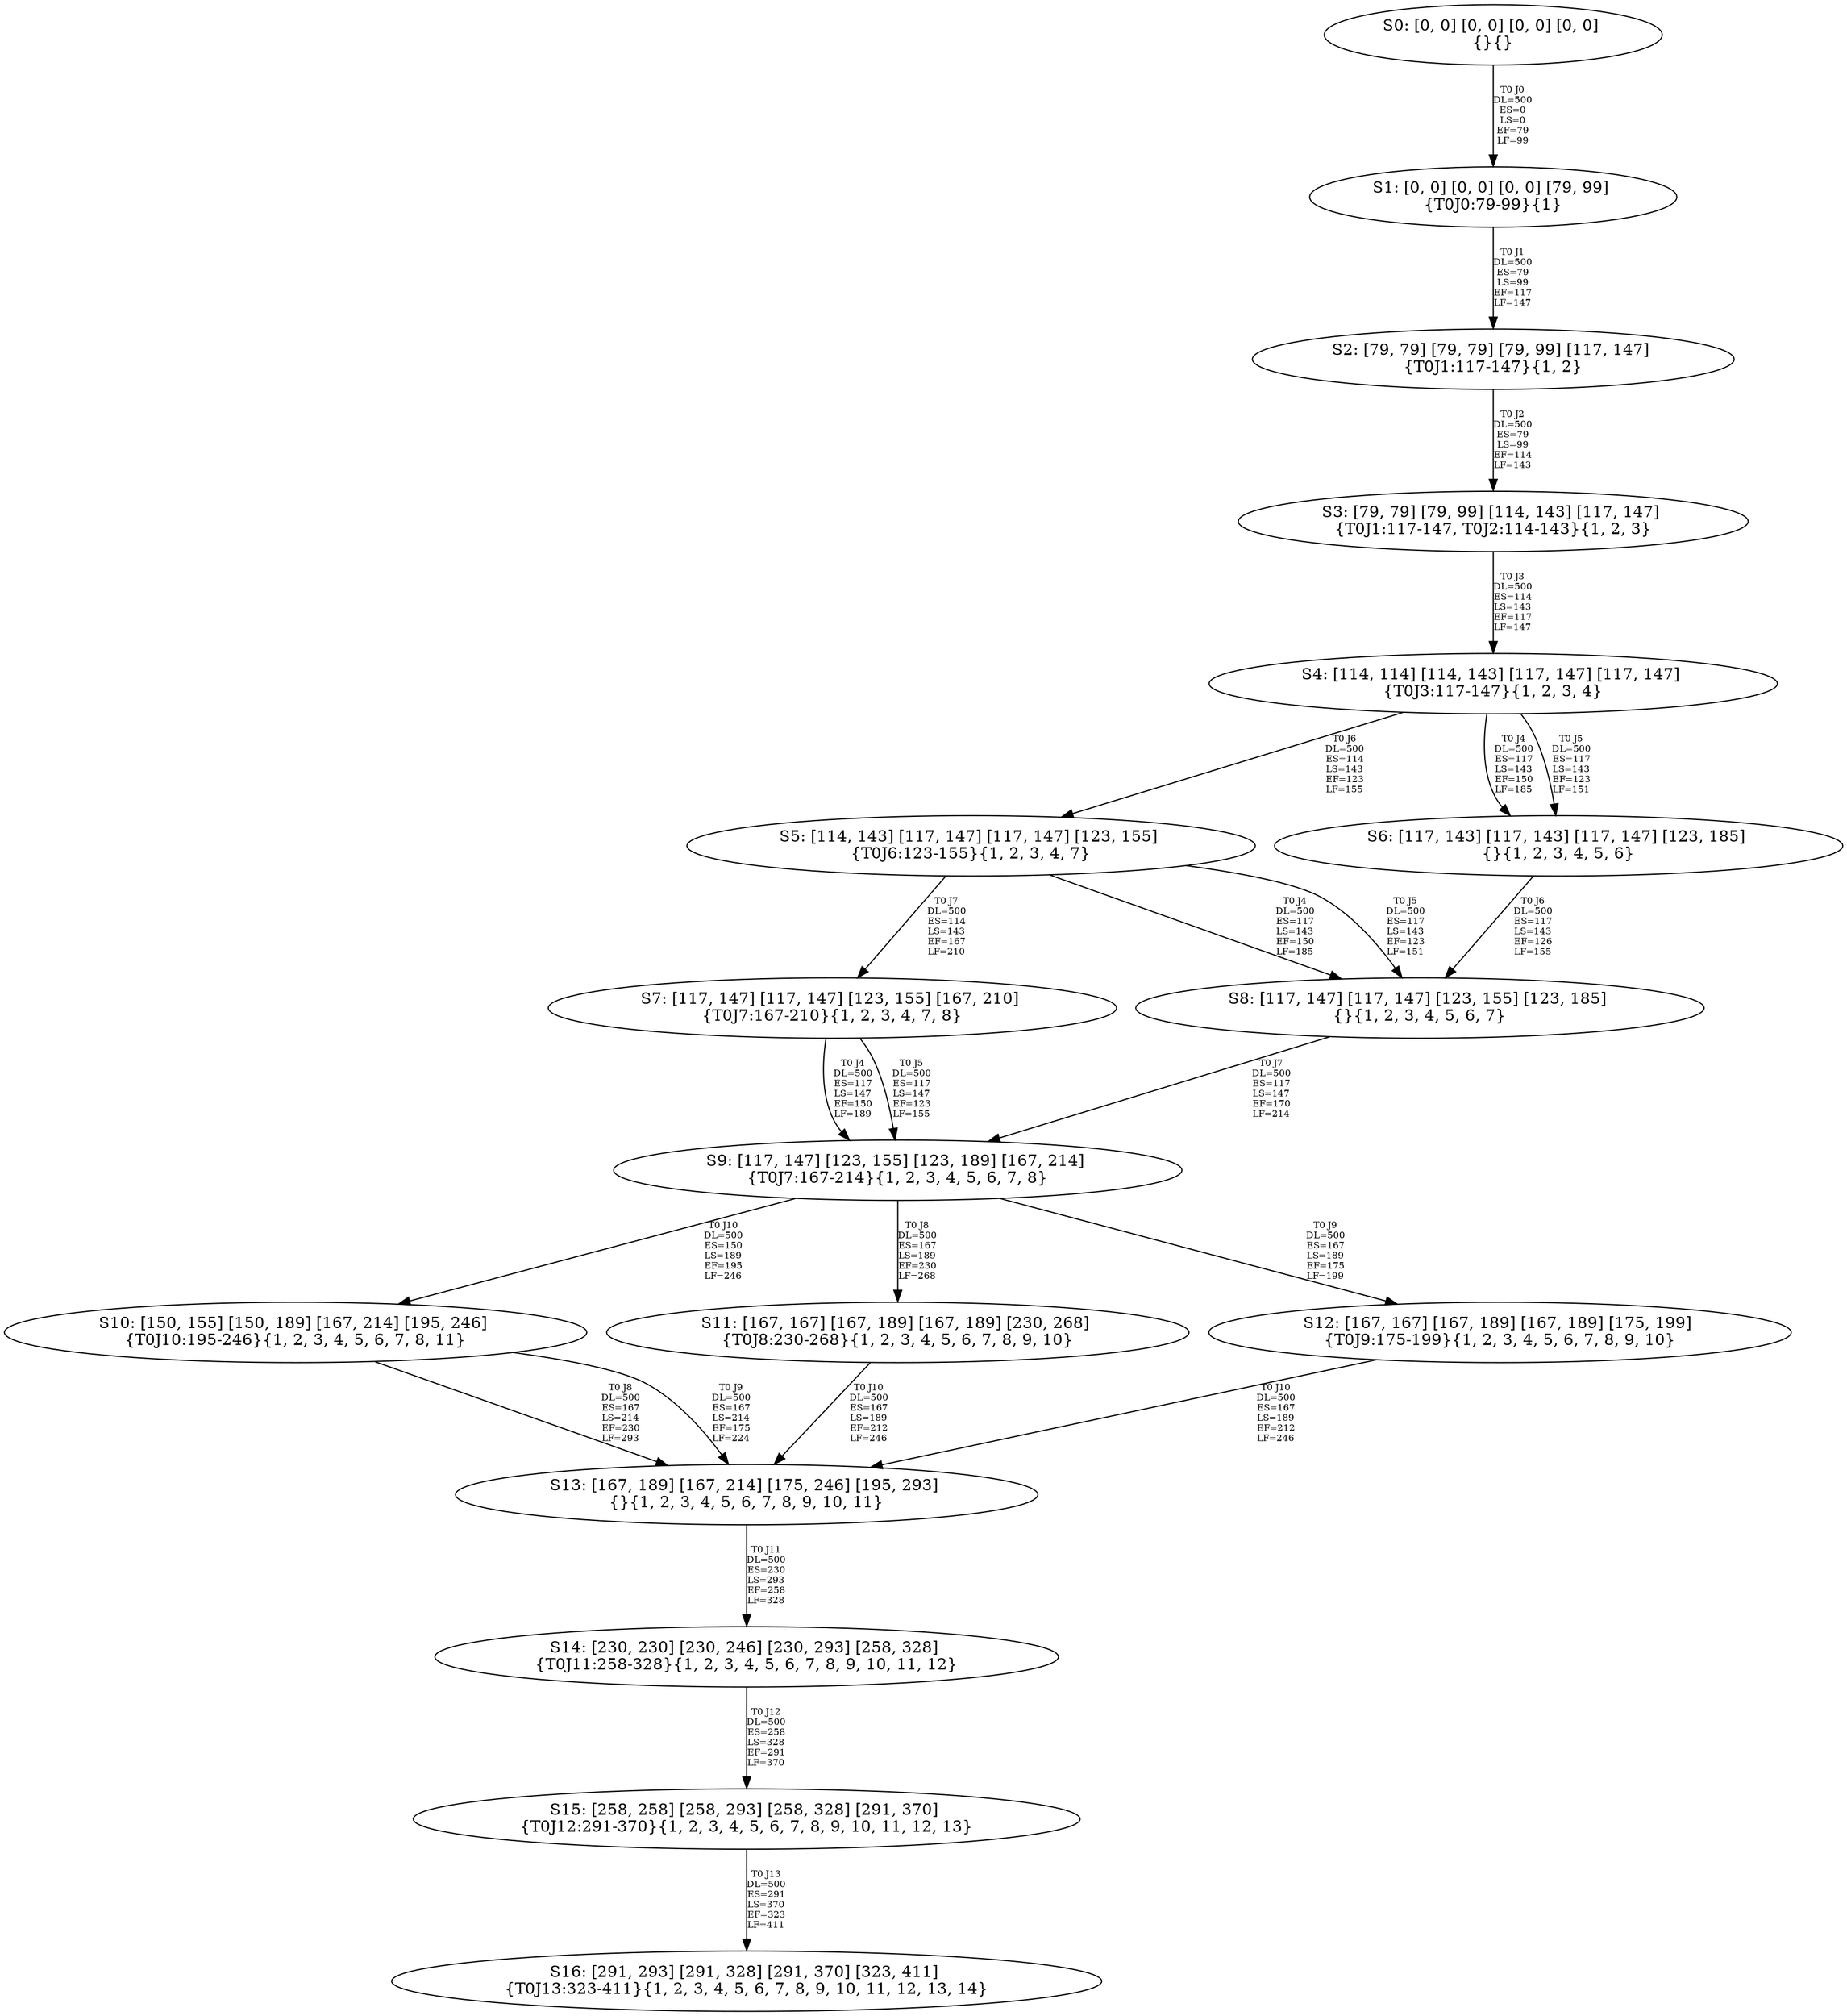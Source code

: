 digraph {
	S0[label="S0: [0, 0] [0, 0] [0, 0] [0, 0] \n{}{}"];
	S1[label="S1: [0, 0] [0, 0] [0, 0] [79, 99] \n{T0J0:79-99}{1}"];
	S2[label="S2: [79, 79] [79, 79] [79, 99] [117, 147] \n{T0J1:117-147}{1, 2}"];
	S3[label="S3: [79, 79] [79, 99] [114, 143] [117, 147] \n{T0J1:117-147, T0J2:114-143}{1, 2, 3}"];
	S4[label="S4: [114, 114] [114, 143] [117, 147] [117, 147] \n{T0J3:117-147}{1, 2, 3, 4}"];
	S5[label="S5: [114, 143] [117, 147] [117, 147] [123, 155] \n{T0J6:123-155}{1, 2, 3, 4, 7}"];
	S6[label="S6: [117, 143] [117, 143] [117, 147] [123, 185] \n{}{1, 2, 3, 4, 5, 6}"];
	S7[label="S7: [117, 147] [117, 147] [123, 155] [167, 210] \n{T0J7:167-210}{1, 2, 3, 4, 7, 8}"];
	S8[label="S8: [117, 147] [117, 147] [123, 155] [123, 185] \n{}{1, 2, 3, 4, 5, 6, 7}"];
	S9[label="S9: [117, 147] [123, 155] [123, 189] [167, 214] \n{T0J7:167-214}{1, 2, 3, 4, 5, 6, 7, 8}"];
	S10[label="S10: [150, 155] [150, 189] [167, 214] [195, 246] \n{T0J10:195-246}{1, 2, 3, 4, 5, 6, 7, 8, 11}"];
	S11[label="S11: [167, 167] [167, 189] [167, 189] [230, 268] \n{T0J8:230-268}{1, 2, 3, 4, 5, 6, 7, 8, 9, 10}"];
	S12[label="S12: [167, 167] [167, 189] [167, 189] [175, 199] \n{T0J9:175-199}{1, 2, 3, 4, 5, 6, 7, 8, 9, 10}"];
	S13[label="S13: [167, 189] [167, 214] [175, 246] [195, 293] \n{}{1, 2, 3, 4, 5, 6, 7, 8, 9, 10, 11}"];
	S14[label="S14: [230, 230] [230, 246] [230, 293] [258, 328] \n{T0J11:258-328}{1, 2, 3, 4, 5, 6, 7, 8, 9, 10, 11, 12}"];
	S15[label="S15: [258, 258] [258, 293] [258, 328] [291, 370] \n{T0J12:291-370}{1, 2, 3, 4, 5, 6, 7, 8, 9, 10, 11, 12, 13}"];
	S16[label="S16: [291, 293] [291, 328] [291, 370] [323, 411] \n{T0J13:323-411}{1, 2, 3, 4, 5, 6, 7, 8, 9, 10, 11, 12, 13, 14}"];
	S0 -> S1[label="T0 J0\nDL=500\nES=0\nLS=0\nEF=79\nLF=99",fontsize=8];
	S1 -> S2[label="T0 J1\nDL=500\nES=79\nLS=99\nEF=117\nLF=147",fontsize=8];
	S2 -> S3[label="T0 J2\nDL=500\nES=79\nLS=99\nEF=114\nLF=143",fontsize=8];
	S3 -> S4[label="T0 J3\nDL=500\nES=114\nLS=143\nEF=117\nLF=147",fontsize=8];
	S4 -> S6[label="T0 J4\nDL=500\nES=117\nLS=143\nEF=150\nLF=185",fontsize=8];
	S4 -> S6[label="T0 J5\nDL=500\nES=117\nLS=143\nEF=123\nLF=151",fontsize=8];
	S4 -> S5[label="T0 J6\nDL=500\nES=114\nLS=143\nEF=123\nLF=155",fontsize=8];
	S5 -> S8[label="T0 J4\nDL=500\nES=117\nLS=143\nEF=150\nLF=185",fontsize=8];
	S5 -> S8[label="T0 J5\nDL=500\nES=117\nLS=143\nEF=123\nLF=151",fontsize=8];
	S5 -> S7[label="T0 J7\nDL=500\nES=114\nLS=143\nEF=167\nLF=210",fontsize=8];
	S6 -> S8[label="T0 J6\nDL=500\nES=117\nLS=143\nEF=126\nLF=155",fontsize=8];
	S7 -> S9[label="T0 J4\nDL=500\nES=117\nLS=147\nEF=150\nLF=189",fontsize=8];
	S7 -> S9[label="T0 J5\nDL=500\nES=117\nLS=147\nEF=123\nLF=155",fontsize=8];
	S8 -> S9[label="T0 J7\nDL=500\nES=117\nLS=147\nEF=170\nLF=214",fontsize=8];
	S9 -> S11[label="T0 J8\nDL=500\nES=167\nLS=189\nEF=230\nLF=268",fontsize=8];
	S9 -> S12[label="T0 J9\nDL=500\nES=167\nLS=189\nEF=175\nLF=199",fontsize=8];
	S9 -> S10[label="T0 J10\nDL=500\nES=150\nLS=189\nEF=195\nLF=246",fontsize=8];
	S10 -> S13[label="T0 J8\nDL=500\nES=167\nLS=214\nEF=230\nLF=293",fontsize=8];
	S10 -> S13[label="T0 J9\nDL=500\nES=167\nLS=214\nEF=175\nLF=224",fontsize=8];
	S11 -> S13[label="T0 J10\nDL=500\nES=167\nLS=189\nEF=212\nLF=246",fontsize=8];
	S12 -> S13[label="T0 J10\nDL=500\nES=167\nLS=189\nEF=212\nLF=246",fontsize=8];
	S13 -> S14[label="T0 J11\nDL=500\nES=230\nLS=293\nEF=258\nLF=328",fontsize=8];
	S14 -> S15[label="T0 J12\nDL=500\nES=258\nLS=328\nEF=291\nLF=370",fontsize=8];
	S15 -> S16[label="T0 J13\nDL=500\nES=291\nLS=370\nEF=323\nLF=411",fontsize=8];
}
